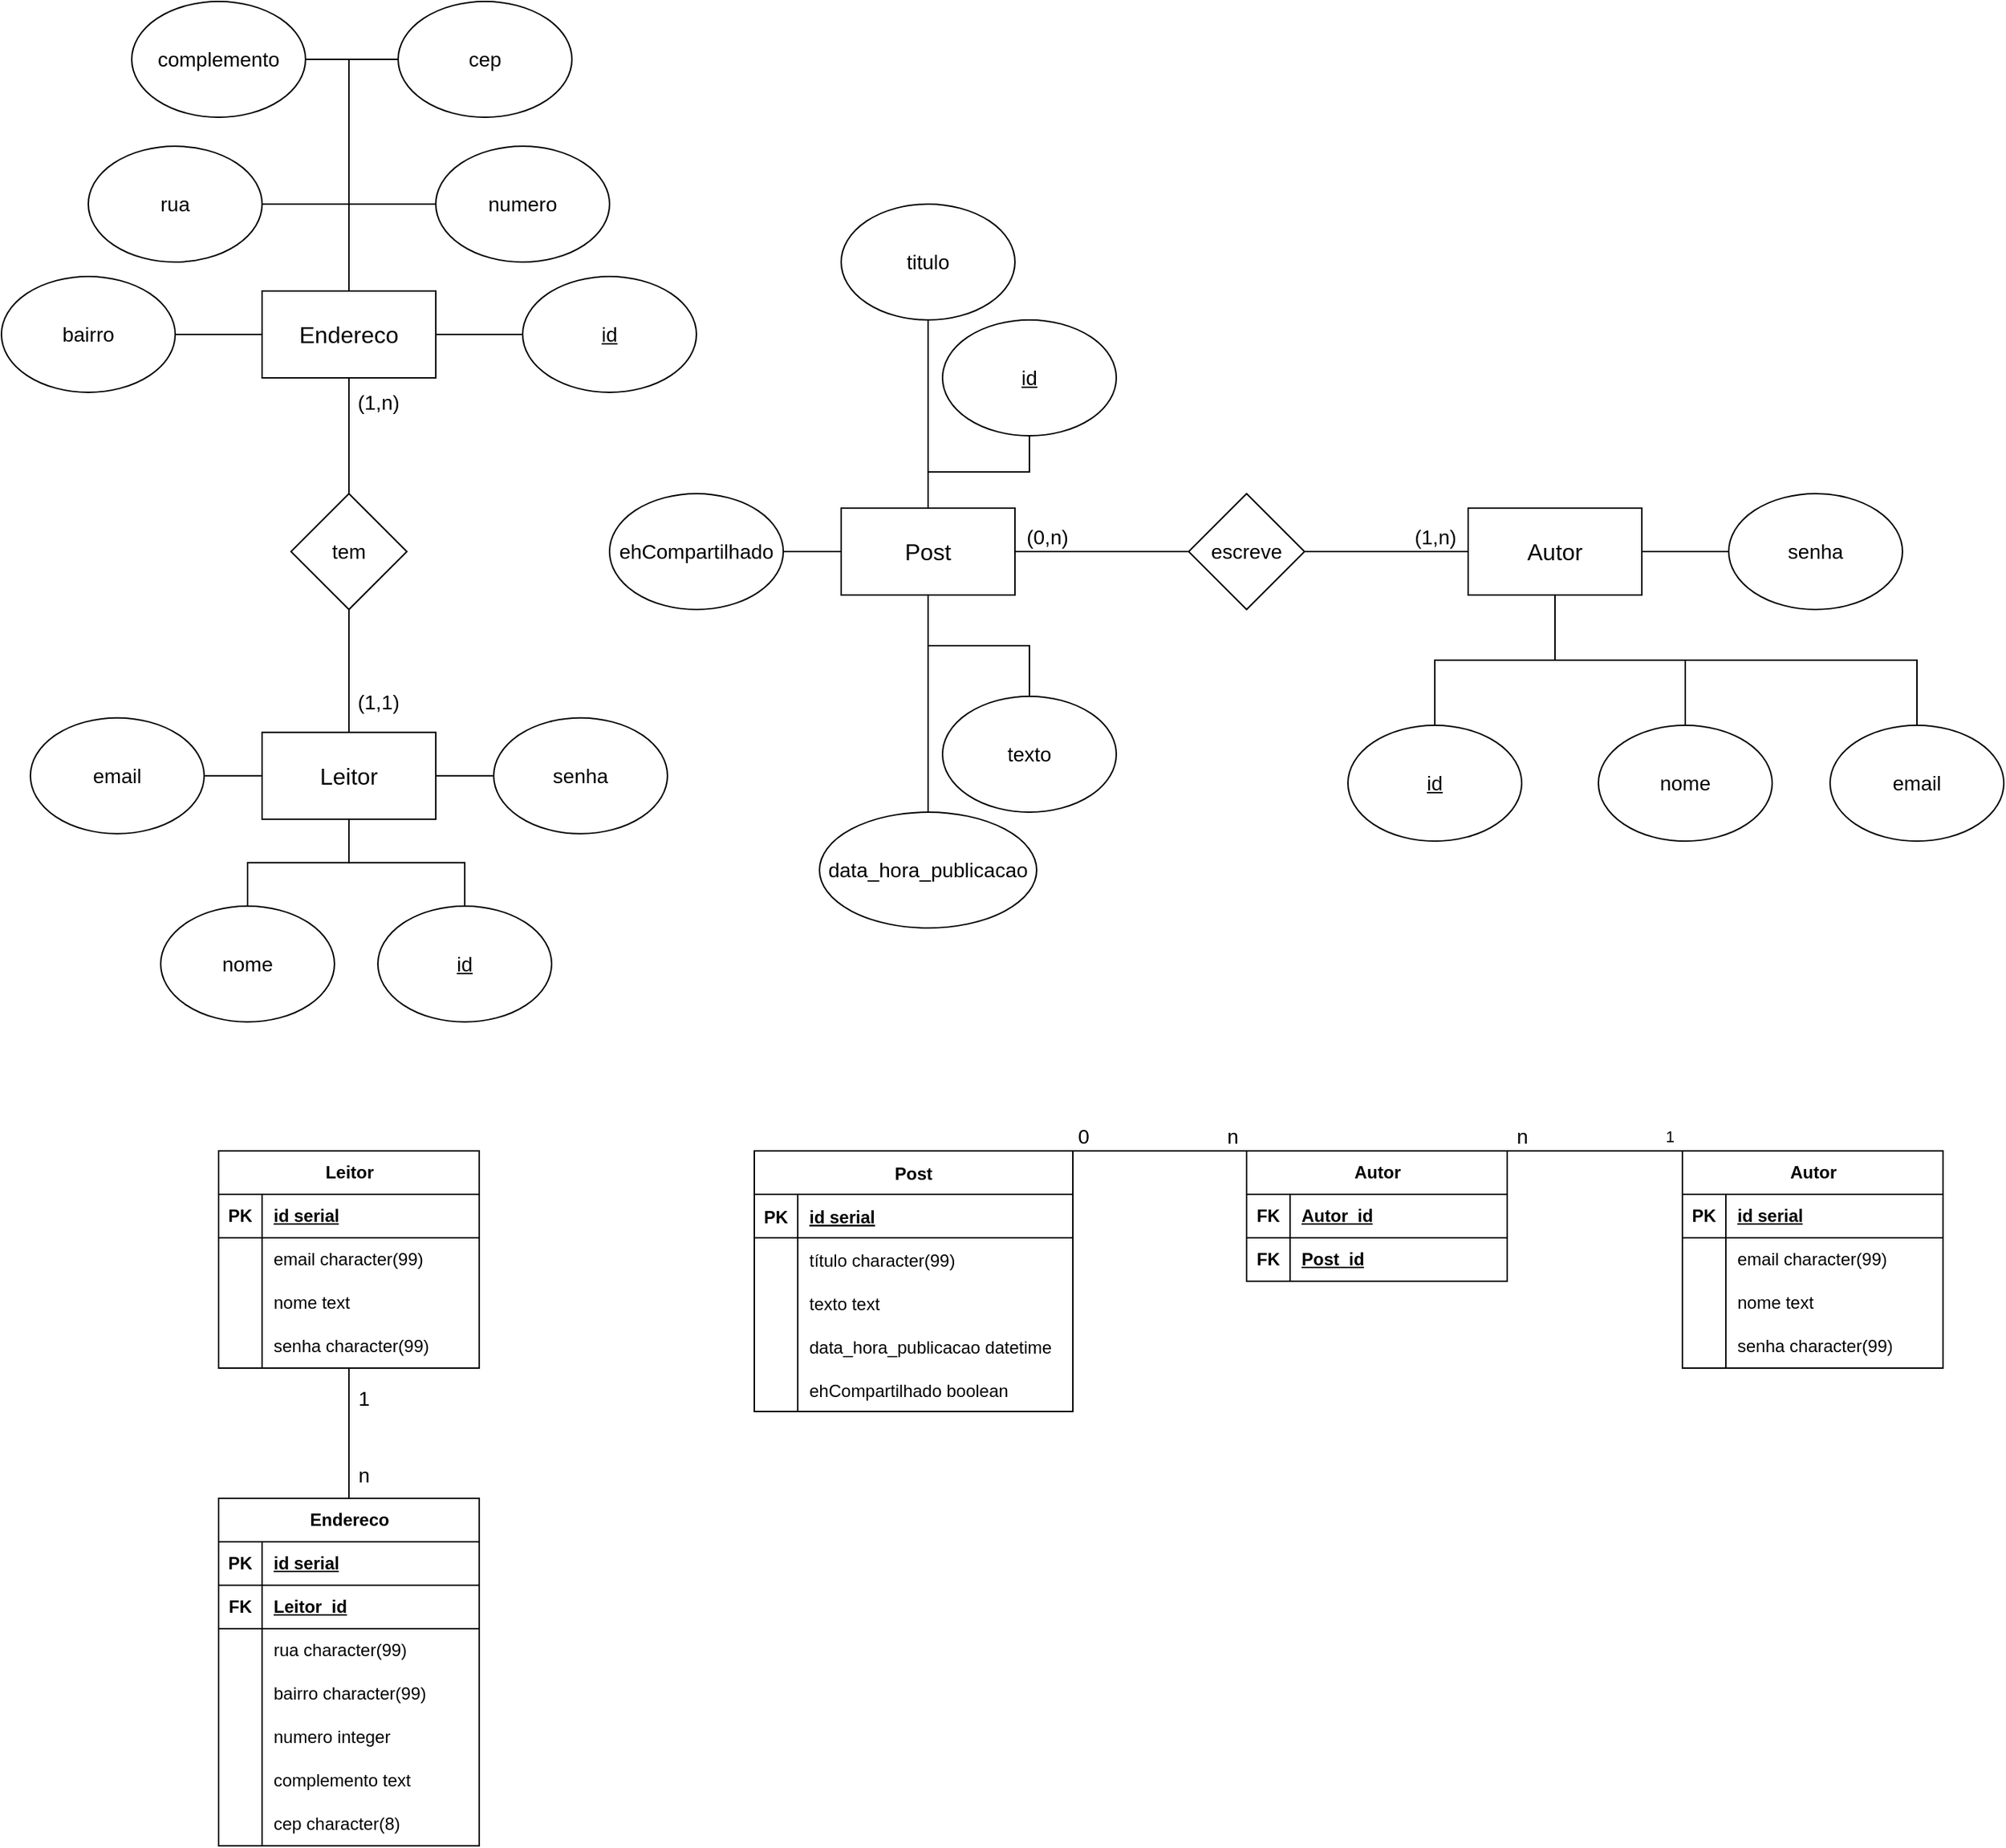 <mxfile version="24.7.1" type="device">
  <diagram id="C5RBs43oDa-KdzZeNtuy" name="Page-1">
    <mxGraphModel dx="2520" dy="2529" grid="1" gridSize="10" guides="1" tooltips="1" connect="1" arrows="1" fold="1" page="1" pageScale="1" pageWidth="827" pageHeight="1169" math="0" shadow="0">
      <root>
        <mxCell id="WIyWlLk6GJQsqaUBKTNV-0" />
        <mxCell id="WIyWlLk6GJQsqaUBKTNV-1" parent="WIyWlLk6GJQsqaUBKTNV-0" />
        <mxCell id="b4iO8pMujAwXvHGsKoTD-2" style="edgeStyle=orthogonalEdgeStyle;rounded=0;orthogonalLoop=1;jettySize=auto;html=1;endArrow=none;endFill=0;" edge="1" parent="WIyWlLk6GJQsqaUBKTNV-1" source="b4iO8pMujAwXvHGsKoTD-0" target="b4iO8pMujAwXvHGsKoTD-1">
          <mxGeometry relative="1" as="geometry" />
        </mxCell>
        <mxCell id="b4iO8pMujAwXvHGsKoTD-6" value="" style="edgeStyle=orthogonalEdgeStyle;rounded=0;orthogonalLoop=1;jettySize=auto;html=1;endArrow=none;endFill=0;" edge="1" parent="WIyWlLk6GJQsqaUBKTNV-1" source="b4iO8pMujAwXvHGsKoTD-0" target="b4iO8pMujAwXvHGsKoTD-5">
          <mxGeometry relative="1" as="geometry" />
        </mxCell>
        <mxCell id="b4iO8pMujAwXvHGsKoTD-8" style="edgeStyle=orthogonalEdgeStyle;rounded=0;orthogonalLoop=1;jettySize=auto;html=1;exitX=0.5;exitY=1;exitDx=0;exitDy=0;endArrow=none;endFill=0;" edge="1" parent="WIyWlLk6GJQsqaUBKTNV-1" source="b4iO8pMujAwXvHGsKoTD-0" target="b4iO8pMujAwXvHGsKoTD-7">
          <mxGeometry relative="1" as="geometry" />
        </mxCell>
        <mxCell id="b4iO8pMujAwXvHGsKoTD-10" style="edgeStyle=orthogonalEdgeStyle;rounded=0;orthogonalLoop=1;jettySize=auto;html=1;entryX=0.5;entryY=0;entryDx=0;entryDy=0;endArrow=none;endFill=0;" edge="1" parent="WIyWlLk6GJQsqaUBKTNV-1" source="b4iO8pMujAwXvHGsKoTD-0" target="b4iO8pMujAwXvHGsKoTD-9">
          <mxGeometry relative="1" as="geometry" />
        </mxCell>
        <mxCell id="b4iO8pMujAwXvHGsKoTD-12" style="edgeStyle=orthogonalEdgeStyle;rounded=0;orthogonalLoop=1;jettySize=auto;html=1;endArrow=none;endFill=0;" edge="1" parent="WIyWlLk6GJQsqaUBKTNV-1" source="b4iO8pMujAwXvHGsKoTD-0" target="b4iO8pMujAwXvHGsKoTD-11">
          <mxGeometry relative="1" as="geometry" />
        </mxCell>
        <mxCell id="b4iO8pMujAwXvHGsKoTD-0" value="&lt;font style=&quot;font-size: 16px;&quot;&gt;Post&lt;/font&gt;" style="rounded=0;whiteSpace=wrap;html=1;" vertex="1" parent="WIyWlLk6GJQsqaUBKTNV-1">
          <mxGeometry x="660" y="-300" width="120" height="60" as="geometry" />
        </mxCell>
        <mxCell id="b4iO8pMujAwXvHGsKoTD-1" value="&lt;u&gt;&lt;font style=&quot;font-size: 14px;&quot;&gt;id&lt;/font&gt;&lt;/u&gt;" style="ellipse;whiteSpace=wrap;html=1;" vertex="1" parent="WIyWlLk6GJQsqaUBKTNV-1">
          <mxGeometry x="730" y="-430" width="120" height="80" as="geometry" />
        </mxCell>
        <mxCell id="b4iO8pMujAwXvHGsKoTD-5" value="&lt;font style=&quot;font-size: 14px;&quot;&gt;titulo&lt;/font&gt;" style="ellipse;whiteSpace=wrap;html=1;rounded=0;" vertex="1" parent="WIyWlLk6GJQsqaUBKTNV-1">
          <mxGeometry x="660" y="-510" width="120" height="80" as="geometry" />
        </mxCell>
        <mxCell id="b4iO8pMujAwXvHGsKoTD-7" value="&lt;font style=&quot;font-size: 14px;&quot;&gt;texto&lt;/font&gt;" style="ellipse;whiteSpace=wrap;html=1;rounded=0;" vertex="1" parent="WIyWlLk6GJQsqaUBKTNV-1">
          <mxGeometry x="730" y="-170" width="120" height="80" as="geometry" />
        </mxCell>
        <mxCell id="b4iO8pMujAwXvHGsKoTD-9" value="&lt;font style=&quot;font-size: 14px;&quot;&gt;data_hora_publicacao&lt;/font&gt;" style="ellipse;whiteSpace=wrap;html=1;rounded=0;" vertex="1" parent="WIyWlLk6GJQsqaUBKTNV-1">
          <mxGeometry x="645" y="-90" width="150" height="80" as="geometry" />
        </mxCell>
        <mxCell id="b4iO8pMujAwXvHGsKoTD-11" value="&lt;font style=&quot;font-size: 14px;&quot;&gt;ehCompartilhado&lt;/font&gt;" style="ellipse;whiteSpace=wrap;html=1;" vertex="1" parent="WIyWlLk6GJQsqaUBKTNV-1">
          <mxGeometry x="500" y="-310" width="120" height="80" as="geometry" />
        </mxCell>
        <mxCell id="b4iO8pMujAwXvHGsKoTD-15" style="edgeStyle=orthogonalEdgeStyle;rounded=0;orthogonalLoop=1;jettySize=auto;html=1;entryX=0.5;entryY=0;entryDx=0;entryDy=0;endArrow=none;endFill=0;" edge="1" parent="WIyWlLk6GJQsqaUBKTNV-1" source="b4iO8pMujAwXvHGsKoTD-13" target="b4iO8pMujAwXvHGsKoTD-14">
          <mxGeometry relative="1" as="geometry" />
        </mxCell>
        <mxCell id="b4iO8pMujAwXvHGsKoTD-18" style="edgeStyle=orthogonalEdgeStyle;rounded=0;orthogonalLoop=1;jettySize=auto;html=1;entryX=0.5;entryY=0;entryDx=0;entryDy=0;endArrow=none;endFill=0;" edge="1" parent="WIyWlLk6GJQsqaUBKTNV-1" source="b4iO8pMujAwXvHGsKoTD-13" target="b4iO8pMujAwXvHGsKoTD-17">
          <mxGeometry relative="1" as="geometry" />
        </mxCell>
        <mxCell id="b4iO8pMujAwXvHGsKoTD-21" style="edgeStyle=orthogonalEdgeStyle;rounded=0;orthogonalLoop=1;jettySize=auto;html=1;exitX=0.5;exitY=1;exitDx=0;exitDy=0;endArrow=none;endFill=0;" edge="1" parent="WIyWlLk6GJQsqaUBKTNV-1" source="b4iO8pMujAwXvHGsKoTD-13" target="b4iO8pMujAwXvHGsKoTD-19">
          <mxGeometry relative="1" as="geometry" />
        </mxCell>
        <mxCell id="b4iO8pMujAwXvHGsKoTD-23" style="edgeStyle=orthogonalEdgeStyle;rounded=0;orthogonalLoop=1;jettySize=auto;html=1;endArrow=none;endFill=0;" edge="1" parent="WIyWlLk6GJQsqaUBKTNV-1" source="b4iO8pMujAwXvHGsKoTD-13" target="b4iO8pMujAwXvHGsKoTD-22">
          <mxGeometry relative="1" as="geometry" />
        </mxCell>
        <mxCell id="b4iO8pMujAwXvHGsKoTD-29" style="edgeStyle=orthogonalEdgeStyle;rounded=0;orthogonalLoop=1;jettySize=auto;html=1;entryX=1;entryY=0.5;entryDx=0;entryDy=0;endArrow=none;endFill=0;" edge="1" parent="WIyWlLk6GJQsqaUBKTNV-1" source="b4iO8pMujAwXvHGsKoTD-13" target="b4iO8pMujAwXvHGsKoTD-28">
          <mxGeometry relative="1" as="geometry" />
        </mxCell>
        <mxCell id="b4iO8pMujAwXvHGsKoTD-33" value="&lt;font style=&quot;font-size: 14px;&quot;&gt;(1,n)&lt;/font&gt;" style="edgeLabel;html=1;align=center;verticalAlign=middle;resizable=0;points=[];" vertex="1" connectable="0" parent="b4iO8pMujAwXvHGsKoTD-29">
          <mxGeometry x="-0.696" y="-2" relative="1" as="geometry">
            <mxPoint x="-6" y="-8" as="offset" />
          </mxGeometry>
        </mxCell>
        <mxCell id="b4iO8pMujAwXvHGsKoTD-13" value="&lt;font style=&quot;font-size: 16px;&quot;&gt;&lt;font style=&quot;font-size: 16px;&quot;&gt;A&lt;/font&gt;utor&lt;/font&gt;" style="rounded=0;whiteSpace=wrap;html=1;" vertex="1" parent="WIyWlLk6GJQsqaUBKTNV-1">
          <mxGeometry x="1093" y="-300" width="120" height="60" as="geometry" />
        </mxCell>
        <mxCell id="b4iO8pMujAwXvHGsKoTD-14" value="&lt;u&gt;&lt;font style=&quot;font-size: 14px;&quot;&gt;id&lt;/font&gt;&lt;/u&gt;" style="ellipse;whiteSpace=wrap;html=1;" vertex="1" parent="WIyWlLk6GJQsqaUBKTNV-1">
          <mxGeometry x="1010" y="-150" width="120" height="80" as="geometry" />
        </mxCell>
        <mxCell id="b4iO8pMujAwXvHGsKoTD-17" value="&lt;font style=&quot;font-size: 14px;&quot;&gt;nome&lt;/font&gt;" style="ellipse;whiteSpace=wrap;html=1;" vertex="1" parent="WIyWlLk6GJQsqaUBKTNV-1">
          <mxGeometry x="1183" y="-150" width="120" height="80" as="geometry" />
        </mxCell>
        <mxCell id="b4iO8pMujAwXvHGsKoTD-19" value="&lt;font style=&quot;font-size: 14px;&quot;&gt;email&lt;/font&gt;" style="ellipse;whiteSpace=wrap;html=1;" vertex="1" parent="WIyWlLk6GJQsqaUBKTNV-1">
          <mxGeometry x="1343" y="-150" width="120" height="80" as="geometry" />
        </mxCell>
        <mxCell id="b4iO8pMujAwXvHGsKoTD-22" value="&lt;font style=&quot;font-size: 14px;&quot;&gt;senha&lt;/font&gt;" style="ellipse;whiteSpace=wrap;html=1;" vertex="1" parent="WIyWlLk6GJQsqaUBKTNV-1">
          <mxGeometry x="1273" y="-310" width="120" height="80" as="geometry" />
        </mxCell>
        <mxCell id="b4iO8pMujAwXvHGsKoTD-31" style="edgeStyle=orthogonalEdgeStyle;rounded=0;orthogonalLoop=1;jettySize=auto;html=1;exitX=0;exitY=0.5;exitDx=0;exitDy=0;endArrow=none;endFill=0;" edge="1" parent="WIyWlLk6GJQsqaUBKTNV-1" source="b4iO8pMujAwXvHGsKoTD-28" target="b4iO8pMujAwXvHGsKoTD-0">
          <mxGeometry relative="1" as="geometry" />
        </mxCell>
        <mxCell id="b4iO8pMujAwXvHGsKoTD-34" value="&lt;font style=&quot;font-size: 14px;&quot;&gt;(0,n)&lt;/font&gt;" style="edgeLabel;html=1;align=center;verticalAlign=middle;resizable=0;points=[];" vertex="1" connectable="0" parent="b4iO8pMujAwXvHGsKoTD-31">
          <mxGeometry x="0.751" y="-1" relative="1" as="geometry">
            <mxPoint x="7" y="-9" as="offset" />
          </mxGeometry>
        </mxCell>
        <mxCell id="b4iO8pMujAwXvHGsKoTD-28" value="&lt;font style=&quot;font-size: 14px;&quot;&gt;escreve&lt;/font&gt;" style="rhombus;whiteSpace=wrap;html=1;" vertex="1" parent="WIyWlLk6GJQsqaUBKTNV-1">
          <mxGeometry x="900" y="-310" width="80" height="80" as="geometry" />
        </mxCell>
        <mxCell id="b4iO8pMujAwXvHGsKoTD-50" style="edgeStyle=orthogonalEdgeStyle;rounded=0;orthogonalLoop=1;jettySize=auto;html=1;entryX=0.5;entryY=0;entryDx=0;entryDy=0;endArrow=none;endFill=0;" edge="1" parent="WIyWlLk6GJQsqaUBKTNV-1" source="b4iO8pMujAwXvHGsKoTD-37" target="b4iO8pMujAwXvHGsKoTD-42">
          <mxGeometry relative="1" as="geometry" />
        </mxCell>
        <mxCell id="b4iO8pMujAwXvHGsKoTD-51" style="edgeStyle=orthogonalEdgeStyle;rounded=0;orthogonalLoop=1;jettySize=auto;html=1;entryX=0.5;entryY=0;entryDx=0;entryDy=0;endArrow=none;endFill=0;" edge="1" parent="WIyWlLk6GJQsqaUBKTNV-1" source="b4iO8pMujAwXvHGsKoTD-37" target="b4iO8pMujAwXvHGsKoTD-41">
          <mxGeometry relative="1" as="geometry" />
        </mxCell>
        <mxCell id="b4iO8pMujAwXvHGsKoTD-54" style="edgeStyle=orthogonalEdgeStyle;rounded=0;orthogonalLoop=1;jettySize=auto;html=1;exitX=0.5;exitY=0;exitDx=0;exitDy=0;entryX=0.5;entryY=1;entryDx=0;entryDy=0;endArrow=none;endFill=0;" edge="1" parent="WIyWlLk6GJQsqaUBKTNV-1" source="b4iO8pMujAwXvHGsKoTD-37" target="b4iO8pMujAwXvHGsKoTD-53">
          <mxGeometry relative="1" as="geometry" />
        </mxCell>
        <mxCell id="b4iO8pMujAwXvHGsKoTD-57" value="&lt;font style=&quot;font-size: 14px;&quot;&gt;(1,1)&lt;/font&gt;" style="edgeLabel;html=1;align=center;verticalAlign=middle;resizable=0;points=[];" vertex="1" connectable="0" parent="b4iO8pMujAwXvHGsKoTD-54">
          <mxGeometry x="-0.484" y="2" relative="1" as="geometry">
            <mxPoint x="22" y="1" as="offset" />
          </mxGeometry>
        </mxCell>
        <mxCell id="b4iO8pMujAwXvHGsKoTD-75" style="edgeStyle=orthogonalEdgeStyle;rounded=0;orthogonalLoop=1;jettySize=auto;html=1;exitX=0;exitY=0.5;exitDx=0;exitDy=0;entryX=1;entryY=0.5;entryDx=0;entryDy=0;endArrow=none;endFill=0;" edge="1" parent="WIyWlLk6GJQsqaUBKTNV-1" source="b4iO8pMujAwXvHGsKoTD-37" target="b4iO8pMujAwXvHGsKoTD-43">
          <mxGeometry relative="1" as="geometry" />
        </mxCell>
        <mxCell id="b4iO8pMujAwXvHGsKoTD-76" style="edgeStyle=orthogonalEdgeStyle;rounded=0;orthogonalLoop=1;jettySize=auto;html=1;exitX=1;exitY=0.5;exitDx=0;exitDy=0;entryX=0;entryY=0.5;entryDx=0;entryDy=0;endArrow=none;endFill=0;" edge="1" parent="WIyWlLk6GJQsqaUBKTNV-1" source="b4iO8pMujAwXvHGsKoTD-37" target="b4iO8pMujAwXvHGsKoTD-45">
          <mxGeometry relative="1" as="geometry" />
        </mxCell>
        <mxCell id="b4iO8pMujAwXvHGsKoTD-37" value="&lt;font style=&quot;font-size: 16px;&quot;&gt;Leitor&lt;/font&gt;" style="rounded=0;whiteSpace=wrap;html=1;" vertex="1" parent="WIyWlLk6GJQsqaUBKTNV-1">
          <mxGeometry x="260" y="-145.12" width="120" height="60" as="geometry" />
        </mxCell>
        <mxCell id="b4iO8pMujAwXvHGsKoTD-41" value="&lt;font style=&quot;font-size: 14px;&quot;&gt;&lt;u&gt;id&lt;/u&gt;&lt;/font&gt;" style="ellipse;whiteSpace=wrap;html=1;" vertex="1" parent="WIyWlLk6GJQsqaUBKTNV-1">
          <mxGeometry x="340" y="-25.12" width="120" height="80" as="geometry" />
        </mxCell>
        <mxCell id="b4iO8pMujAwXvHGsKoTD-42" value="&lt;font style=&quot;font-size: 14px;&quot;&gt;nome&lt;/font&gt;" style="ellipse;whiteSpace=wrap;html=1;" vertex="1" parent="WIyWlLk6GJQsqaUBKTNV-1">
          <mxGeometry x="190" y="-25.12" width="120" height="80" as="geometry" />
        </mxCell>
        <mxCell id="b4iO8pMujAwXvHGsKoTD-43" value="&lt;font style=&quot;font-size: 14px;&quot;&gt;email&lt;/font&gt;" style="ellipse;whiteSpace=wrap;html=1;" vertex="1" parent="WIyWlLk6GJQsqaUBKTNV-1">
          <mxGeometry x="100" y="-155.12" width="120" height="80" as="geometry" />
        </mxCell>
        <mxCell id="b4iO8pMujAwXvHGsKoTD-45" value="&lt;font style=&quot;font-size: 14px;&quot;&gt;senha&lt;/font&gt;" style="ellipse;whiteSpace=wrap;html=1;" vertex="1" parent="WIyWlLk6GJQsqaUBKTNV-1">
          <mxGeometry x="420" y="-155.12" width="120" height="80" as="geometry" />
        </mxCell>
        <mxCell id="b4iO8pMujAwXvHGsKoTD-56" style="edgeStyle=orthogonalEdgeStyle;rounded=0;orthogonalLoop=1;jettySize=auto;html=1;exitX=0.5;exitY=0;exitDx=0;exitDy=0;entryX=0.5;entryY=1;entryDx=0;entryDy=0;endArrow=none;endFill=0;" edge="1" parent="WIyWlLk6GJQsqaUBKTNV-1" source="b4iO8pMujAwXvHGsKoTD-53" target="b4iO8pMujAwXvHGsKoTD-55">
          <mxGeometry relative="1" as="geometry" />
        </mxCell>
        <mxCell id="b4iO8pMujAwXvHGsKoTD-58" value="&lt;font style=&quot;font-size: 14px;&quot;&gt;(1,n)&lt;/font&gt;" style="edgeLabel;html=1;align=center;verticalAlign=middle;resizable=0;points=[];" vertex="1" connectable="0" parent="b4iO8pMujAwXvHGsKoTD-56">
          <mxGeometry x="0.428" y="-2" relative="1" as="geometry">
            <mxPoint x="18" y="-6" as="offset" />
          </mxGeometry>
        </mxCell>
        <mxCell id="b4iO8pMujAwXvHGsKoTD-53" value="&lt;font style=&quot;font-size: 14px;&quot;&gt;tem&lt;/font&gt;" style="rhombus;whiteSpace=wrap;html=1;" vertex="1" parent="WIyWlLk6GJQsqaUBKTNV-1">
          <mxGeometry x="280" y="-310" width="80" height="80" as="geometry" />
        </mxCell>
        <mxCell id="b4iO8pMujAwXvHGsKoTD-65" style="edgeStyle=orthogonalEdgeStyle;rounded=0;orthogonalLoop=1;jettySize=auto;html=1;exitX=0.5;exitY=0;exitDx=0;exitDy=0;entryX=1;entryY=0.5;entryDx=0;entryDy=0;endArrow=none;endFill=0;" edge="1" parent="WIyWlLk6GJQsqaUBKTNV-1" source="b4iO8pMujAwXvHGsKoTD-55" target="b4iO8pMujAwXvHGsKoTD-63">
          <mxGeometry relative="1" as="geometry" />
        </mxCell>
        <mxCell id="b4iO8pMujAwXvHGsKoTD-66" style="edgeStyle=orthogonalEdgeStyle;rounded=0;orthogonalLoop=1;jettySize=auto;html=1;exitX=0.5;exitY=0;exitDx=0;exitDy=0;entryX=0;entryY=0.5;entryDx=0;entryDy=0;endArrow=none;endFill=0;" edge="1" parent="WIyWlLk6GJQsqaUBKTNV-1" source="b4iO8pMujAwXvHGsKoTD-55" target="b4iO8pMujAwXvHGsKoTD-64">
          <mxGeometry relative="1" as="geometry" />
        </mxCell>
        <mxCell id="b4iO8pMujAwXvHGsKoTD-67" style="edgeStyle=orthogonalEdgeStyle;rounded=0;orthogonalLoop=1;jettySize=auto;html=1;exitX=0.5;exitY=0;exitDx=0;exitDy=0;entryX=0;entryY=0.5;entryDx=0;entryDy=0;endArrow=none;endFill=0;" edge="1" parent="WIyWlLk6GJQsqaUBKTNV-1" source="b4iO8pMujAwXvHGsKoTD-55" target="b4iO8pMujAwXvHGsKoTD-62">
          <mxGeometry relative="1" as="geometry" />
        </mxCell>
        <mxCell id="b4iO8pMujAwXvHGsKoTD-68" style="edgeStyle=orthogonalEdgeStyle;rounded=0;orthogonalLoop=1;jettySize=auto;html=1;exitX=0.5;exitY=0;exitDx=0;exitDy=0;entryX=1;entryY=0.5;entryDx=0;entryDy=0;endArrow=none;endFill=0;" edge="1" parent="WIyWlLk6GJQsqaUBKTNV-1" source="b4iO8pMujAwXvHGsKoTD-55" target="b4iO8pMujAwXvHGsKoTD-61">
          <mxGeometry relative="1" as="geometry" />
        </mxCell>
        <mxCell id="b4iO8pMujAwXvHGsKoTD-69" style="edgeStyle=orthogonalEdgeStyle;rounded=0;orthogonalLoop=1;jettySize=auto;html=1;exitX=0;exitY=0.5;exitDx=0;exitDy=0;endArrow=none;endFill=0;" edge="1" parent="WIyWlLk6GJQsqaUBKTNV-1" source="b4iO8pMujAwXvHGsKoTD-55" target="b4iO8pMujAwXvHGsKoTD-60">
          <mxGeometry relative="1" as="geometry" />
        </mxCell>
        <mxCell id="b4iO8pMujAwXvHGsKoTD-70" style="edgeStyle=orthogonalEdgeStyle;rounded=0;orthogonalLoop=1;jettySize=auto;html=1;exitX=1;exitY=0.5;exitDx=0;exitDy=0;entryX=0;entryY=0.5;entryDx=0;entryDy=0;endArrow=none;endFill=0;" edge="1" parent="WIyWlLk6GJQsqaUBKTNV-1" source="b4iO8pMujAwXvHGsKoTD-55" target="b4iO8pMujAwXvHGsKoTD-59">
          <mxGeometry relative="1" as="geometry" />
        </mxCell>
        <mxCell id="b4iO8pMujAwXvHGsKoTD-55" value="&lt;font style=&quot;font-size: 16px;&quot;&gt;Endereco&lt;/font&gt;" style="rounded=0;whiteSpace=wrap;html=1;" vertex="1" parent="WIyWlLk6GJQsqaUBKTNV-1">
          <mxGeometry x="260" y="-450" width="120" height="60" as="geometry" />
        </mxCell>
        <mxCell id="b4iO8pMujAwXvHGsKoTD-59" value="&lt;font style=&quot;font-size: 14px;&quot;&gt;&lt;u&gt;id&lt;/u&gt;&lt;/font&gt;" style="ellipse;whiteSpace=wrap;html=1;" vertex="1" parent="WIyWlLk6GJQsqaUBKTNV-1">
          <mxGeometry x="440" y="-460" width="120" height="80" as="geometry" />
        </mxCell>
        <mxCell id="b4iO8pMujAwXvHGsKoTD-60" value="&lt;font style=&quot;font-size: 14px;&quot;&gt;bairro&lt;/font&gt;" style="ellipse;whiteSpace=wrap;html=1;" vertex="1" parent="WIyWlLk6GJQsqaUBKTNV-1">
          <mxGeometry x="80" y="-460" width="120" height="80" as="geometry" />
        </mxCell>
        <mxCell id="b4iO8pMujAwXvHGsKoTD-61" value="&lt;font style=&quot;font-size: 14px;&quot;&gt;rua&lt;/font&gt;" style="ellipse;whiteSpace=wrap;html=1;" vertex="1" parent="WIyWlLk6GJQsqaUBKTNV-1">
          <mxGeometry x="140" y="-550" width="120" height="80" as="geometry" />
        </mxCell>
        <mxCell id="b4iO8pMujAwXvHGsKoTD-62" value="&lt;font style=&quot;font-size: 14px;&quot;&gt;numero&lt;/font&gt;" style="ellipse;whiteSpace=wrap;html=1;" vertex="1" parent="WIyWlLk6GJQsqaUBKTNV-1">
          <mxGeometry x="380" y="-550" width="120" height="80" as="geometry" />
        </mxCell>
        <mxCell id="b4iO8pMujAwXvHGsKoTD-63" value="&lt;font style=&quot;font-size: 14px;&quot;&gt;complemento&lt;/font&gt;" style="ellipse;whiteSpace=wrap;html=1;" vertex="1" parent="WIyWlLk6GJQsqaUBKTNV-1">
          <mxGeometry x="170" y="-650" width="120" height="80" as="geometry" />
        </mxCell>
        <mxCell id="b4iO8pMujAwXvHGsKoTD-64" value="&lt;font style=&quot;font-size: 14px;&quot;&gt;cep&lt;/font&gt;" style="ellipse;whiteSpace=wrap;html=1;" vertex="1" parent="WIyWlLk6GJQsqaUBKTNV-1">
          <mxGeometry x="354" y="-650" width="120" height="80" as="geometry" />
        </mxCell>
        <mxCell id="b4iO8pMujAwXvHGsKoTD-77" style="edgeStyle=orthogonalEdgeStyle;rounded=0;orthogonalLoop=1;jettySize=auto;html=1;endArrow=none;endFill=0;" edge="1" parent="WIyWlLk6GJQsqaUBKTNV-1" source="b4iO8pMujAwXvHGsKoTD-13">
          <mxGeometry relative="1" as="geometry">
            <mxPoint x="1190" y="-270" as="sourcePoint" />
            <mxPoint x="1030" y="-270" as="targetPoint" />
          </mxGeometry>
        </mxCell>
        <mxCell id="b4iO8pMujAwXvHGsKoTD-242" style="edgeStyle=orthogonalEdgeStyle;rounded=0;orthogonalLoop=1;jettySize=auto;html=1;entryX=0;entryY=0;entryDx=0;entryDy=0;endArrow=none;endFill=0;" edge="1" parent="WIyWlLk6GJQsqaUBKTNV-1" target="b4iO8pMujAwXvHGsKoTD-213">
          <mxGeometry relative="1" as="geometry">
            <mxPoint x="820" y="144" as="sourcePoint" />
            <Array as="points">
              <mxPoint x="880" y="144" />
              <mxPoint x="880" y="144" />
            </Array>
          </mxGeometry>
        </mxCell>
        <mxCell id="b4iO8pMujAwXvHGsKoTD-244" value="n" style="edgeLabel;html=1;align=center;verticalAlign=middle;resizable=0;points=[];fontSize=14;" vertex="1" connectable="0" parent="b4iO8pMujAwXvHGsKoTD-242">
          <mxGeometry x="0.848" y="-3" relative="1" as="geometry">
            <mxPoint x="-1" y="-13" as="offset" />
          </mxGeometry>
        </mxCell>
        <mxCell id="b4iO8pMujAwXvHGsKoTD-245" value="&lt;font style=&quot;font-size: 14px;&quot;&gt;0&lt;/font&gt;" style="edgeLabel;html=1;align=center;verticalAlign=middle;resizable=0;points=[];" vertex="1" connectable="0" parent="b4iO8pMujAwXvHGsKoTD-242">
          <mxGeometry x="-0.893" y="3" relative="1" as="geometry">
            <mxPoint y="-7" as="offset" />
          </mxGeometry>
        </mxCell>
        <mxCell id="b4iO8pMujAwXvHGsKoTD-84" value="Post" style="shape=table;startSize=30;container=1;collapsible=1;childLayout=tableLayout;fixedRows=1;rowLines=0;fontStyle=1;align=center;resizeLast=1;" vertex="1" parent="WIyWlLk6GJQsqaUBKTNV-1">
          <mxGeometry x="600" y="144" width="220" height="180" as="geometry" />
        </mxCell>
        <mxCell id="b4iO8pMujAwXvHGsKoTD-85" value="" style="shape=partialRectangle;collapsible=0;dropTarget=0;pointerEvents=0;fillColor=none;points=[[0,0.5],[1,0.5]];portConstraint=eastwest;top=0;left=0;right=0;bottom=1;" vertex="1" parent="b4iO8pMujAwXvHGsKoTD-84">
          <mxGeometry y="30" width="220" height="30" as="geometry" />
        </mxCell>
        <mxCell id="b4iO8pMujAwXvHGsKoTD-86" value="PK" style="shape=partialRectangle;overflow=hidden;connectable=0;fillColor=none;top=0;left=0;bottom=0;right=0;fontStyle=1;" vertex="1" parent="b4iO8pMujAwXvHGsKoTD-85">
          <mxGeometry width="30" height="30" as="geometry">
            <mxRectangle width="30" height="30" as="alternateBounds" />
          </mxGeometry>
        </mxCell>
        <mxCell id="b4iO8pMujAwXvHGsKoTD-87" value="id serial" style="shape=partialRectangle;overflow=hidden;connectable=0;fillColor=none;top=0;left=0;bottom=0;right=0;align=left;spacingLeft=6;fontStyle=5;" vertex="1" parent="b4iO8pMujAwXvHGsKoTD-85">
          <mxGeometry x="30" width="190" height="30" as="geometry">
            <mxRectangle width="190" height="30" as="alternateBounds" />
          </mxGeometry>
        </mxCell>
        <mxCell id="b4iO8pMujAwXvHGsKoTD-88" value="" style="shape=partialRectangle;collapsible=0;dropTarget=0;pointerEvents=0;fillColor=none;points=[[0,0.5],[1,0.5]];portConstraint=eastwest;top=0;left=0;right=0;bottom=0;" vertex="1" parent="b4iO8pMujAwXvHGsKoTD-84">
          <mxGeometry y="60" width="220" height="30" as="geometry" />
        </mxCell>
        <mxCell id="b4iO8pMujAwXvHGsKoTD-89" value="" style="shape=partialRectangle;overflow=hidden;connectable=0;fillColor=none;top=0;left=0;bottom=0;right=0;" vertex="1" parent="b4iO8pMujAwXvHGsKoTD-88">
          <mxGeometry width="30" height="30" as="geometry">
            <mxRectangle width="30" height="30" as="alternateBounds" />
          </mxGeometry>
        </mxCell>
        <mxCell id="b4iO8pMujAwXvHGsKoTD-90" value="título character(99)" style="shape=partialRectangle;overflow=hidden;connectable=0;fillColor=none;top=0;left=0;bottom=0;right=0;align=left;spacingLeft=6;" vertex="1" parent="b4iO8pMujAwXvHGsKoTD-88">
          <mxGeometry x="30" width="190" height="30" as="geometry">
            <mxRectangle width="190" height="30" as="alternateBounds" />
          </mxGeometry>
        </mxCell>
        <mxCell id="b4iO8pMujAwXvHGsKoTD-91" value="" style="shape=partialRectangle;collapsible=0;dropTarget=0;pointerEvents=0;fillColor=none;points=[[0,0.5],[1,0.5]];portConstraint=eastwest;top=0;left=0;right=0;bottom=0;" vertex="1" parent="b4iO8pMujAwXvHGsKoTD-84">
          <mxGeometry y="90" width="220" height="30" as="geometry" />
        </mxCell>
        <mxCell id="b4iO8pMujAwXvHGsKoTD-92" value="&#xa;" style="shape=partialRectangle;overflow=hidden;connectable=0;fillColor=none;top=0;left=0;bottom=0;right=0;" vertex="1" parent="b4iO8pMujAwXvHGsKoTD-91">
          <mxGeometry width="30" height="30" as="geometry">
            <mxRectangle width="30" height="30" as="alternateBounds" />
          </mxGeometry>
        </mxCell>
        <mxCell id="b4iO8pMujAwXvHGsKoTD-93" value="texto text" style="shape=partialRectangle;overflow=hidden;connectable=0;fillColor=none;top=0;left=0;bottom=0;right=0;align=left;spacingLeft=6;" vertex="1" parent="b4iO8pMujAwXvHGsKoTD-91">
          <mxGeometry x="30" width="190" height="30" as="geometry">
            <mxRectangle width="190" height="30" as="alternateBounds" />
          </mxGeometry>
        </mxCell>
        <mxCell id="b4iO8pMujAwXvHGsKoTD-94" value="" style="shape=partialRectangle;collapsible=0;dropTarget=0;pointerEvents=0;fillColor=none;points=[[0,0.5],[1,0.5]];portConstraint=eastwest;top=0;left=0;right=0;bottom=0;" vertex="1" parent="b4iO8pMujAwXvHGsKoTD-84">
          <mxGeometry y="120" width="220" height="30" as="geometry" />
        </mxCell>
        <mxCell id="b4iO8pMujAwXvHGsKoTD-95" value="&#xa;" style="shape=partialRectangle;overflow=hidden;connectable=0;fillColor=none;top=0;left=0;bottom=0;right=0;" vertex="1" parent="b4iO8pMujAwXvHGsKoTD-94">
          <mxGeometry width="30" height="30" as="geometry">
            <mxRectangle width="30" height="30" as="alternateBounds" />
          </mxGeometry>
        </mxCell>
        <mxCell id="b4iO8pMujAwXvHGsKoTD-96" value="data_hora_publicacao datetime" style="shape=partialRectangle;overflow=hidden;connectable=0;fillColor=none;top=0;left=0;bottom=0;right=0;align=left;spacingLeft=6;" vertex="1" parent="b4iO8pMujAwXvHGsKoTD-94">
          <mxGeometry x="30" width="190" height="30" as="geometry">
            <mxRectangle width="190" height="30" as="alternateBounds" />
          </mxGeometry>
        </mxCell>
        <mxCell id="b4iO8pMujAwXvHGsKoTD-97" value="" style="shape=partialRectangle;collapsible=0;dropTarget=0;pointerEvents=0;fillColor=none;points=[[0,0.5],[1,0.5]];portConstraint=eastwest;top=0;left=0;right=0;bottom=0;" vertex="1" parent="b4iO8pMujAwXvHGsKoTD-84">
          <mxGeometry y="150" width="220" height="30" as="geometry" />
        </mxCell>
        <mxCell id="b4iO8pMujAwXvHGsKoTD-98" value="&#xa;" style="shape=partialRectangle;overflow=hidden;connectable=0;fillColor=none;top=0;left=0;bottom=0;right=0;" vertex="1" parent="b4iO8pMujAwXvHGsKoTD-97">
          <mxGeometry width="30" height="30" as="geometry">
            <mxRectangle width="30" height="30" as="alternateBounds" />
          </mxGeometry>
        </mxCell>
        <mxCell id="b4iO8pMujAwXvHGsKoTD-99" value="ehCompartilhado boolean" style="shape=partialRectangle;overflow=hidden;connectable=0;fillColor=none;top=0;left=0;bottom=0;right=0;align=left;spacingLeft=6;" vertex="1" parent="b4iO8pMujAwXvHGsKoTD-97">
          <mxGeometry x="30" width="190" height="30" as="geometry">
            <mxRectangle width="190" height="30" as="alternateBounds" />
          </mxGeometry>
        </mxCell>
        <mxCell id="b4iO8pMujAwXvHGsKoTD-132" value="Autor" style="shape=table;startSize=30;container=1;collapsible=1;childLayout=tableLayout;fixedRows=1;rowLines=0;fontStyle=1;align=center;resizeLast=1;html=1;" vertex="1" parent="WIyWlLk6GJQsqaUBKTNV-1">
          <mxGeometry x="1241" y="144" width="180" height="150" as="geometry" />
        </mxCell>
        <mxCell id="b4iO8pMujAwXvHGsKoTD-133" value="" style="shape=tableRow;horizontal=0;startSize=0;swimlaneHead=0;swimlaneBody=0;fillColor=none;collapsible=0;dropTarget=0;points=[[0,0.5],[1,0.5]];portConstraint=eastwest;top=0;left=0;right=0;bottom=1;" vertex="1" parent="b4iO8pMujAwXvHGsKoTD-132">
          <mxGeometry y="30" width="180" height="30" as="geometry" />
        </mxCell>
        <mxCell id="b4iO8pMujAwXvHGsKoTD-134" value="PK" style="shape=partialRectangle;connectable=0;fillColor=none;top=0;left=0;bottom=0;right=0;fontStyle=1;overflow=hidden;whiteSpace=wrap;html=1;" vertex="1" parent="b4iO8pMujAwXvHGsKoTD-133">
          <mxGeometry width="30" height="30" as="geometry">
            <mxRectangle width="30" height="30" as="alternateBounds" />
          </mxGeometry>
        </mxCell>
        <mxCell id="b4iO8pMujAwXvHGsKoTD-135" value="id serial" style="shape=partialRectangle;connectable=0;fillColor=none;top=0;left=0;bottom=0;right=0;align=left;spacingLeft=6;fontStyle=5;overflow=hidden;whiteSpace=wrap;html=1;" vertex="1" parent="b4iO8pMujAwXvHGsKoTD-133">
          <mxGeometry x="30" width="150" height="30" as="geometry">
            <mxRectangle width="150" height="30" as="alternateBounds" />
          </mxGeometry>
        </mxCell>
        <mxCell id="b4iO8pMujAwXvHGsKoTD-136" value="" style="shape=tableRow;horizontal=0;startSize=0;swimlaneHead=0;swimlaneBody=0;fillColor=none;collapsible=0;dropTarget=0;points=[[0,0.5],[1,0.5]];portConstraint=eastwest;top=0;left=0;right=0;bottom=0;" vertex="1" parent="b4iO8pMujAwXvHGsKoTD-132">
          <mxGeometry y="60" width="180" height="30" as="geometry" />
        </mxCell>
        <mxCell id="b4iO8pMujAwXvHGsKoTD-137" value="" style="shape=partialRectangle;connectable=0;fillColor=none;top=0;left=0;bottom=0;right=0;editable=1;overflow=hidden;whiteSpace=wrap;html=1;" vertex="1" parent="b4iO8pMujAwXvHGsKoTD-136">
          <mxGeometry width="30" height="30" as="geometry">
            <mxRectangle width="30" height="30" as="alternateBounds" />
          </mxGeometry>
        </mxCell>
        <mxCell id="b4iO8pMujAwXvHGsKoTD-138" value="&lt;span style=&quot;text-wrap: nowrap;&quot;&gt;email character(99)&lt;/span&gt;" style="shape=partialRectangle;connectable=0;fillColor=none;top=0;left=0;bottom=0;right=0;align=left;spacingLeft=6;overflow=hidden;whiteSpace=wrap;html=1;" vertex="1" parent="b4iO8pMujAwXvHGsKoTD-136">
          <mxGeometry x="30" width="150" height="30" as="geometry">
            <mxRectangle width="150" height="30" as="alternateBounds" />
          </mxGeometry>
        </mxCell>
        <mxCell id="b4iO8pMujAwXvHGsKoTD-139" value="" style="shape=tableRow;horizontal=0;startSize=0;swimlaneHead=0;swimlaneBody=0;fillColor=none;collapsible=0;dropTarget=0;points=[[0,0.5],[1,0.5]];portConstraint=eastwest;top=0;left=0;right=0;bottom=0;" vertex="1" parent="b4iO8pMujAwXvHGsKoTD-132">
          <mxGeometry y="90" width="180" height="30" as="geometry" />
        </mxCell>
        <mxCell id="b4iO8pMujAwXvHGsKoTD-140" value="" style="shape=partialRectangle;connectable=0;fillColor=none;top=0;left=0;bottom=0;right=0;editable=1;overflow=hidden;whiteSpace=wrap;html=1;" vertex="1" parent="b4iO8pMujAwXvHGsKoTD-139">
          <mxGeometry width="30" height="30" as="geometry">
            <mxRectangle width="30" height="30" as="alternateBounds" />
          </mxGeometry>
        </mxCell>
        <mxCell id="b4iO8pMujAwXvHGsKoTD-141" value="&lt;span style=&quot;text-wrap: nowrap;&quot;&gt;nome text&lt;/span&gt;" style="shape=partialRectangle;connectable=0;fillColor=none;top=0;left=0;bottom=0;right=0;align=left;spacingLeft=6;overflow=hidden;whiteSpace=wrap;html=1;" vertex="1" parent="b4iO8pMujAwXvHGsKoTD-139">
          <mxGeometry x="30" width="150" height="30" as="geometry">
            <mxRectangle width="150" height="30" as="alternateBounds" />
          </mxGeometry>
        </mxCell>
        <mxCell id="b4iO8pMujAwXvHGsKoTD-142" value="" style="shape=tableRow;horizontal=0;startSize=0;swimlaneHead=0;swimlaneBody=0;fillColor=none;collapsible=0;dropTarget=0;points=[[0,0.5],[1,0.5]];portConstraint=eastwest;top=0;left=0;right=0;bottom=0;" vertex="1" parent="b4iO8pMujAwXvHGsKoTD-132">
          <mxGeometry y="120" width="180" height="30" as="geometry" />
        </mxCell>
        <mxCell id="b4iO8pMujAwXvHGsKoTD-143" value="" style="shape=partialRectangle;connectable=0;fillColor=none;top=0;left=0;bottom=0;right=0;editable=1;overflow=hidden;whiteSpace=wrap;html=1;" vertex="1" parent="b4iO8pMujAwXvHGsKoTD-142">
          <mxGeometry width="30" height="30" as="geometry">
            <mxRectangle width="30" height="30" as="alternateBounds" />
          </mxGeometry>
        </mxCell>
        <mxCell id="b4iO8pMujAwXvHGsKoTD-144" value="&lt;span style=&quot;text-wrap: nowrap;&quot;&gt;senha character(99)&lt;/span&gt;" style="shape=partialRectangle;connectable=0;fillColor=none;top=0;left=0;bottom=0;right=0;align=left;spacingLeft=6;overflow=hidden;whiteSpace=wrap;html=1;" vertex="1" parent="b4iO8pMujAwXvHGsKoTD-142">
          <mxGeometry x="30" width="150" height="30" as="geometry">
            <mxRectangle width="150" height="30" as="alternateBounds" />
          </mxGeometry>
        </mxCell>
        <mxCell id="b4iO8pMujAwXvHGsKoTD-243" style="edgeStyle=orthogonalEdgeStyle;rounded=0;orthogonalLoop=1;jettySize=auto;html=1;exitX=1;exitY=0;exitDx=0;exitDy=0;entryX=0;entryY=0;entryDx=0;entryDy=0;endArrow=none;endFill=0;" edge="1" parent="WIyWlLk6GJQsqaUBKTNV-1" source="b4iO8pMujAwXvHGsKoTD-213" target="b4iO8pMujAwXvHGsKoTD-132">
          <mxGeometry relative="1" as="geometry">
            <Array as="points">
              <mxPoint x="1180" y="144" />
              <mxPoint x="1180" y="144" />
            </Array>
          </mxGeometry>
        </mxCell>
        <mxCell id="b4iO8pMujAwXvHGsKoTD-246" value="&lt;font style=&quot;font-size: 14px;&quot;&gt;n&lt;/font&gt;" style="edgeLabel;html=1;align=center;verticalAlign=middle;resizable=0;points=[];" vertex="1" connectable="0" parent="b4iO8pMujAwXvHGsKoTD-243">
          <mxGeometry x="-0.833" y="-1" relative="1" as="geometry">
            <mxPoint y="-11" as="offset" />
          </mxGeometry>
        </mxCell>
        <mxCell id="b4iO8pMujAwXvHGsKoTD-247" value="1" style="edgeLabel;html=1;align=center;verticalAlign=middle;resizable=0;points=[];" vertex="1" connectable="0" parent="b4iO8pMujAwXvHGsKoTD-243">
          <mxGeometry x="0.839" y="1" relative="1" as="geometry">
            <mxPoint y="-9" as="offset" />
          </mxGeometry>
        </mxCell>
        <mxCell id="b4iO8pMujAwXvHGsKoTD-213" value="Autor" style="shape=table;startSize=30;container=1;collapsible=1;childLayout=tableLayout;fixedRows=1;rowLines=0;fontStyle=1;align=center;resizeLast=1;html=1;swimlaneLine=1;swimlaneHead=1;swimlaneBody=1;horizontal=1;top=1;bottom=1;fillColor=default;" vertex="1" parent="WIyWlLk6GJQsqaUBKTNV-1">
          <mxGeometry x="940" y="144" width="180" height="90" as="geometry" />
        </mxCell>
        <mxCell id="b4iO8pMujAwXvHGsKoTD-214" value="" style="shape=tableRow;horizontal=0;startSize=0;swimlaneHead=0;swimlaneBody=0;fillColor=none;collapsible=0;dropTarget=0;points=[[0,0.5],[1,0.5]];portConstraint=eastwest;top=0;left=0;right=0;bottom=1;" vertex="1" parent="b4iO8pMujAwXvHGsKoTD-213">
          <mxGeometry y="30" width="180" height="30" as="geometry" />
        </mxCell>
        <mxCell id="b4iO8pMujAwXvHGsKoTD-215" value="FK" style="shape=partialRectangle;connectable=0;fillColor=none;top=0;left=0;bottom=0;right=0;fontStyle=1;overflow=hidden;whiteSpace=wrap;html=1;" vertex="1" parent="b4iO8pMujAwXvHGsKoTD-214">
          <mxGeometry width="30" height="30" as="geometry">
            <mxRectangle width="30" height="30" as="alternateBounds" />
          </mxGeometry>
        </mxCell>
        <mxCell id="b4iO8pMujAwXvHGsKoTD-216" value="Autor_id" style="shape=partialRectangle;connectable=0;fillColor=none;top=0;left=0;bottom=0;right=0;align=left;spacingLeft=6;fontStyle=5;overflow=hidden;whiteSpace=wrap;html=1;" vertex="1" parent="b4iO8pMujAwXvHGsKoTD-214">
          <mxGeometry x="30" width="150" height="30" as="geometry">
            <mxRectangle width="150" height="30" as="alternateBounds" />
          </mxGeometry>
        </mxCell>
        <mxCell id="b4iO8pMujAwXvHGsKoTD-235" value="" style="shape=tableRow;horizontal=0;startSize=0;swimlaneHead=0;swimlaneBody=0;fillColor=none;collapsible=0;dropTarget=0;points=[[0,0.5],[1,0.5]];portConstraint=eastwest;top=0;left=0;right=0;bottom=1;" vertex="1" parent="b4iO8pMujAwXvHGsKoTD-213">
          <mxGeometry y="60" width="180" height="30" as="geometry" />
        </mxCell>
        <mxCell id="b4iO8pMujAwXvHGsKoTD-236" value="FK" style="shape=partialRectangle;connectable=0;fillColor=none;top=0;left=0;bottom=0;right=0;fontStyle=1;overflow=hidden;whiteSpace=wrap;html=1;" vertex="1" parent="b4iO8pMujAwXvHGsKoTD-235">
          <mxGeometry width="30" height="30" as="geometry">
            <mxRectangle width="30" height="30" as="alternateBounds" />
          </mxGeometry>
        </mxCell>
        <mxCell id="b4iO8pMujAwXvHGsKoTD-237" value="Post_id" style="shape=partialRectangle;connectable=0;fillColor=none;top=0;left=0;bottom=0;right=0;align=left;spacingLeft=6;fontStyle=5;overflow=hidden;whiteSpace=wrap;html=1;" vertex="1" parent="b4iO8pMujAwXvHGsKoTD-235">
          <mxGeometry x="30" width="150" height="30" as="geometry">
            <mxRectangle width="150" height="30" as="alternateBounds" />
          </mxGeometry>
        </mxCell>
        <mxCell id="b4iO8pMujAwXvHGsKoTD-248" value="Leitor" style="shape=table;startSize=30;container=1;collapsible=1;childLayout=tableLayout;fixedRows=1;rowLines=0;fontStyle=1;align=center;resizeLast=1;html=1;" vertex="1" parent="WIyWlLk6GJQsqaUBKTNV-1">
          <mxGeometry x="230" y="144" width="180" height="150" as="geometry" />
        </mxCell>
        <mxCell id="b4iO8pMujAwXvHGsKoTD-249" value="" style="shape=tableRow;horizontal=0;startSize=0;swimlaneHead=0;swimlaneBody=0;fillColor=none;collapsible=0;dropTarget=0;points=[[0,0.5],[1,0.5]];portConstraint=eastwest;top=0;left=0;right=0;bottom=1;" vertex="1" parent="b4iO8pMujAwXvHGsKoTD-248">
          <mxGeometry y="30" width="180" height="30" as="geometry" />
        </mxCell>
        <mxCell id="b4iO8pMujAwXvHGsKoTD-250" value="PK" style="shape=partialRectangle;connectable=0;fillColor=none;top=0;left=0;bottom=0;right=0;fontStyle=1;overflow=hidden;whiteSpace=wrap;html=1;" vertex="1" parent="b4iO8pMujAwXvHGsKoTD-249">
          <mxGeometry width="30" height="30" as="geometry">
            <mxRectangle width="30" height="30" as="alternateBounds" />
          </mxGeometry>
        </mxCell>
        <mxCell id="b4iO8pMujAwXvHGsKoTD-251" value="id serial" style="shape=partialRectangle;connectable=0;fillColor=none;top=0;left=0;bottom=0;right=0;align=left;spacingLeft=6;fontStyle=5;overflow=hidden;whiteSpace=wrap;html=1;" vertex="1" parent="b4iO8pMujAwXvHGsKoTD-249">
          <mxGeometry x="30" width="150" height="30" as="geometry">
            <mxRectangle width="150" height="30" as="alternateBounds" />
          </mxGeometry>
        </mxCell>
        <mxCell id="b4iO8pMujAwXvHGsKoTD-252" value="" style="shape=tableRow;horizontal=0;startSize=0;swimlaneHead=0;swimlaneBody=0;fillColor=none;collapsible=0;dropTarget=0;points=[[0,0.5],[1,0.5]];portConstraint=eastwest;top=0;left=0;right=0;bottom=0;" vertex="1" parent="b4iO8pMujAwXvHGsKoTD-248">
          <mxGeometry y="60" width="180" height="30" as="geometry" />
        </mxCell>
        <mxCell id="b4iO8pMujAwXvHGsKoTD-253" value="" style="shape=partialRectangle;connectable=0;fillColor=none;top=0;left=0;bottom=0;right=0;editable=1;overflow=hidden;whiteSpace=wrap;html=1;" vertex="1" parent="b4iO8pMujAwXvHGsKoTD-252">
          <mxGeometry width="30" height="30" as="geometry">
            <mxRectangle width="30" height="30" as="alternateBounds" />
          </mxGeometry>
        </mxCell>
        <mxCell id="b4iO8pMujAwXvHGsKoTD-254" value="&lt;span style=&quot;text-wrap: nowrap;&quot;&gt;email character(99)&lt;/span&gt;" style="shape=partialRectangle;connectable=0;fillColor=none;top=0;left=0;bottom=0;right=0;align=left;spacingLeft=6;overflow=hidden;whiteSpace=wrap;html=1;" vertex="1" parent="b4iO8pMujAwXvHGsKoTD-252">
          <mxGeometry x="30" width="150" height="30" as="geometry">
            <mxRectangle width="150" height="30" as="alternateBounds" />
          </mxGeometry>
        </mxCell>
        <mxCell id="b4iO8pMujAwXvHGsKoTD-255" value="" style="shape=tableRow;horizontal=0;startSize=0;swimlaneHead=0;swimlaneBody=0;fillColor=none;collapsible=0;dropTarget=0;points=[[0,0.5],[1,0.5]];portConstraint=eastwest;top=0;left=0;right=0;bottom=0;" vertex="1" parent="b4iO8pMujAwXvHGsKoTD-248">
          <mxGeometry y="90" width="180" height="30" as="geometry" />
        </mxCell>
        <mxCell id="b4iO8pMujAwXvHGsKoTD-256" value="" style="shape=partialRectangle;connectable=0;fillColor=none;top=0;left=0;bottom=0;right=0;editable=1;overflow=hidden;whiteSpace=wrap;html=1;" vertex="1" parent="b4iO8pMujAwXvHGsKoTD-255">
          <mxGeometry width="30" height="30" as="geometry">
            <mxRectangle width="30" height="30" as="alternateBounds" />
          </mxGeometry>
        </mxCell>
        <mxCell id="b4iO8pMujAwXvHGsKoTD-257" value="&lt;span style=&quot;text-wrap: nowrap;&quot;&gt;nome text&lt;/span&gt;" style="shape=partialRectangle;connectable=0;fillColor=none;top=0;left=0;bottom=0;right=0;align=left;spacingLeft=6;overflow=hidden;whiteSpace=wrap;html=1;" vertex="1" parent="b4iO8pMujAwXvHGsKoTD-255">
          <mxGeometry x="30" width="150" height="30" as="geometry">
            <mxRectangle width="150" height="30" as="alternateBounds" />
          </mxGeometry>
        </mxCell>
        <mxCell id="b4iO8pMujAwXvHGsKoTD-258" value="" style="shape=tableRow;horizontal=0;startSize=0;swimlaneHead=0;swimlaneBody=0;fillColor=none;collapsible=0;dropTarget=0;points=[[0,0.5],[1,0.5]];portConstraint=eastwest;top=0;left=0;right=0;bottom=0;" vertex="1" parent="b4iO8pMujAwXvHGsKoTD-248">
          <mxGeometry y="120" width="180" height="30" as="geometry" />
        </mxCell>
        <mxCell id="b4iO8pMujAwXvHGsKoTD-259" value="" style="shape=partialRectangle;connectable=0;fillColor=none;top=0;left=0;bottom=0;right=0;editable=1;overflow=hidden;whiteSpace=wrap;html=1;" vertex="1" parent="b4iO8pMujAwXvHGsKoTD-258">
          <mxGeometry width="30" height="30" as="geometry">
            <mxRectangle width="30" height="30" as="alternateBounds" />
          </mxGeometry>
        </mxCell>
        <mxCell id="b4iO8pMujAwXvHGsKoTD-260" value="&lt;span style=&quot;text-wrap: nowrap;&quot;&gt;senha character(99)&lt;/span&gt;" style="shape=partialRectangle;connectable=0;fillColor=none;top=0;left=0;bottom=0;right=0;align=left;spacingLeft=6;overflow=hidden;whiteSpace=wrap;html=1;" vertex="1" parent="b4iO8pMujAwXvHGsKoTD-258">
          <mxGeometry x="30" width="150" height="30" as="geometry">
            <mxRectangle width="150" height="30" as="alternateBounds" />
          </mxGeometry>
        </mxCell>
        <mxCell id="b4iO8pMujAwXvHGsKoTD-302" style="edgeStyle=orthogonalEdgeStyle;rounded=0;orthogonalLoop=1;jettySize=auto;html=1;exitX=0.5;exitY=0;exitDx=0;exitDy=0;endArrow=none;endFill=0;" edge="1" parent="WIyWlLk6GJQsqaUBKTNV-1" source="b4iO8pMujAwXvHGsKoTD-261" target="b4iO8pMujAwXvHGsKoTD-248">
          <mxGeometry relative="1" as="geometry" />
        </mxCell>
        <mxCell id="b4iO8pMujAwXvHGsKoTD-304" value="&lt;font style=&quot;font-size: 14px;&quot;&gt;n&lt;/font&gt;" style="edgeLabel;html=1;align=center;verticalAlign=middle;resizable=0;points=[];" vertex="1" connectable="0" parent="b4iO8pMujAwXvHGsKoTD-302">
          <mxGeometry x="-0.636" y="4" relative="1" as="geometry">
            <mxPoint x="14" as="offset" />
          </mxGeometry>
        </mxCell>
        <mxCell id="b4iO8pMujAwXvHGsKoTD-306" value="&lt;font style=&quot;font-size: 14px;&quot;&gt;1&lt;/font&gt;" style="edgeLabel;html=1;align=center;verticalAlign=middle;resizable=0;points=[];" vertex="1" connectable="0" parent="b4iO8pMujAwXvHGsKoTD-302">
          <mxGeometry x="0.461" y="3" relative="1" as="geometry">
            <mxPoint x="13" y="-4" as="offset" />
          </mxGeometry>
        </mxCell>
        <mxCell id="b4iO8pMujAwXvHGsKoTD-261" value="Endereco" style="shape=table;startSize=30;container=1;collapsible=1;childLayout=tableLayout;fixedRows=1;rowLines=0;fontStyle=1;align=center;resizeLast=1;html=1;" vertex="1" parent="WIyWlLk6GJQsqaUBKTNV-1">
          <mxGeometry x="230" y="384" width="180" height="240" as="geometry" />
        </mxCell>
        <mxCell id="b4iO8pMujAwXvHGsKoTD-262" value="" style="shape=tableRow;horizontal=0;startSize=0;swimlaneHead=0;swimlaneBody=0;fillColor=none;collapsible=0;dropTarget=0;points=[[0,0.5],[1,0.5]];portConstraint=eastwest;top=0;left=0;right=0;bottom=1;" vertex="1" parent="b4iO8pMujAwXvHGsKoTD-261">
          <mxGeometry y="30" width="180" height="30" as="geometry" />
        </mxCell>
        <mxCell id="b4iO8pMujAwXvHGsKoTD-263" value="PK" style="shape=partialRectangle;connectable=0;fillColor=none;top=0;left=0;bottom=0;right=0;fontStyle=1;overflow=hidden;whiteSpace=wrap;html=1;" vertex="1" parent="b4iO8pMujAwXvHGsKoTD-262">
          <mxGeometry width="30" height="30" as="geometry">
            <mxRectangle width="30" height="30" as="alternateBounds" />
          </mxGeometry>
        </mxCell>
        <mxCell id="b4iO8pMujAwXvHGsKoTD-264" value="id serial" style="shape=partialRectangle;connectable=0;fillColor=none;top=0;left=0;bottom=0;right=0;align=left;spacingLeft=6;fontStyle=5;overflow=hidden;whiteSpace=wrap;html=1;" vertex="1" parent="b4iO8pMujAwXvHGsKoTD-262">
          <mxGeometry x="30" width="150" height="30" as="geometry">
            <mxRectangle width="150" height="30" as="alternateBounds" />
          </mxGeometry>
        </mxCell>
        <mxCell id="b4iO8pMujAwXvHGsKoTD-289" value="" style="shape=tableRow;horizontal=0;startSize=0;swimlaneHead=0;swimlaneBody=0;fillColor=none;collapsible=0;dropTarget=0;points=[[0,0.5],[1,0.5]];portConstraint=eastwest;top=0;left=0;right=0;bottom=1;" vertex="1" parent="b4iO8pMujAwXvHGsKoTD-261">
          <mxGeometry y="60" width="180" height="30" as="geometry" />
        </mxCell>
        <mxCell id="b4iO8pMujAwXvHGsKoTD-290" value="FK" style="shape=partialRectangle;connectable=0;fillColor=none;top=0;left=0;bottom=0;right=0;fontStyle=1;overflow=hidden;whiteSpace=wrap;html=1;" vertex="1" parent="b4iO8pMujAwXvHGsKoTD-289">
          <mxGeometry width="30" height="30" as="geometry">
            <mxRectangle width="30" height="30" as="alternateBounds" />
          </mxGeometry>
        </mxCell>
        <mxCell id="b4iO8pMujAwXvHGsKoTD-291" value="Leitor_id" style="shape=partialRectangle;connectable=0;fillColor=none;top=0;left=0;bottom=0;right=0;align=left;spacingLeft=6;fontStyle=5;overflow=hidden;whiteSpace=wrap;html=1;" vertex="1" parent="b4iO8pMujAwXvHGsKoTD-289">
          <mxGeometry x="30" width="150" height="30" as="geometry">
            <mxRectangle width="150" height="30" as="alternateBounds" />
          </mxGeometry>
        </mxCell>
        <mxCell id="b4iO8pMujAwXvHGsKoTD-265" value="" style="shape=tableRow;horizontal=0;startSize=0;swimlaneHead=0;swimlaneBody=0;fillColor=none;collapsible=0;dropTarget=0;points=[[0,0.5],[1,0.5]];portConstraint=eastwest;top=0;left=0;right=0;bottom=0;" vertex="1" parent="b4iO8pMujAwXvHGsKoTD-261">
          <mxGeometry y="90" width="180" height="30" as="geometry" />
        </mxCell>
        <mxCell id="b4iO8pMujAwXvHGsKoTD-266" value="" style="shape=partialRectangle;connectable=0;fillColor=none;top=0;left=0;bottom=0;right=0;editable=1;overflow=hidden;whiteSpace=wrap;html=1;" vertex="1" parent="b4iO8pMujAwXvHGsKoTD-265">
          <mxGeometry width="30" height="30" as="geometry">
            <mxRectangle width="30" height="30" as="alternateBounds" />
          </mxGeometry>
        </mxCell>
        <mxCell id="b4iO8pMujAwXvHGsKoTD-267" value="&lt;span style=&quot;text-wrap: nowrap;&quot;&gt;rua character(99)&lt;/span&gt;" style="shape=partialRectangle;connectable=0;fillColor=none;top=0;left=0;bottom=0;right=0;align=left;spacingLeft=6;overflow=hidden;whiteSpace=wrap;html=1;" vertex="1" parent="b4iO8pMujAwXvHGsKoTD-265">
          <mxGeometry x="30" width="150" height="30" as="geometry">
            <mxRectangle width="150" height="30" as="alternateBounds" />
          </mxGeometry>
        </mxCell>
        <mxCell id="b4iO8pMujAwXvHGsKoTD-277" value="" style="shape=tableRow;horizontal=0;startSize=0;swimlaneHead=0;swimlaneBody=0;fillColor=none;collapsible=0;dropTarget=0;points=[[0,0.5],[1,0.5]];portConstraint=eastwest;top=0;left=0;right=0;bottom=0;" vertex="1" parent="b4iO8pMujAwXvHGsKoTD-261">
          <mxGeometry y="120" width="180" height="30" as="geometry" />
        </mxCell>
        <mxCell id="b4iO8pMujAwXvHGsKoTD-278" value="" style="shape=partialRectangle;connectable=0;fillColor=none;top=0;left=0;bottom=0;right=0;editable=1;overflow=hidden;whiteSpace=wrap;html=1;" vertex="1" parent="b4iO8pMujAwXvHGsKoTD-277">
          <mxGeometry width="30" height="30" as="geometry">
            <mxRectangle width="30" height="30" as="alternateBounds" />
          </mxGeometry>
        </mxCell>
        <mxCell id="b4iO8pMujAwXvHGsKoTD-279" value="&lt;span style=&quot;text-wrap: nowrap;&quot;&gt;bairro character(99)&lt;/span&gt;" style="shape=partialRectangle;connectable=0;fillColor=none;top=0;left=0;bottom=0;right=0;align=left;spacingLeft=6;overflow=hidden;whiteSpace=wrap;html=1;" vertex="1" parent="b4iO8pMujAwXvHGsKoTD-277">
          <mxGeometry x="30" width="150" height="30" as="geometry">
            <mxRectangle width="150" height="30" as="alternateBounds" />
          </mxGeometry>
        </mxCell>
        <mxCell id="b4iO8pMujAwXvHGsKoTD-292" value="" style="shape=tableRow;horizontal=0;startSize=0;swimlaneHead=0;swimlaneBody=0;fillColor=none;collapsible=0;dropTarget=0;points=[[0,0.5],[1,0.5]];portConstraint=eastwest;top=0;left=0;right=0;bottom=0;" vertex="1" parent="b4iO8pMujAwXvHGsKoTD-261">
          <mxGeometry y="150" width="180" height="30" as="geometry" />
        </mxCell>
        <mxCell id="b4iO8pMujAwXvHGsKoTD-293" value="" style="shape=partialRectangle;connectable=0;fillColor=none;top=0;left=0;bottom=0;right=0;editable=1;overflow=hidden;whiteSpace=wrap;html=1;" vertex="1" parent="b4iO8pMujAwXvHGsKoTD-292">
          <mxGeometry width="30" height="30" as="geometry">
            <mxRectangle width="30" height="30" as="alternateBounds" />
          </mxGeometry>
        </mxCell>
        <mxCell id="b4iO8pMujAwXvHGsKoTD-294" value="&lt;span style=&quot;text-wrap: nowrap;&quot;&gt;numero integer&lt;/span&gt;" style="shape=partialRectangle;connectable=0;fillColor=none;top=0;left=0;bottom=0;right=0;align=left;spacingLeft=6;overflow=hidden;whiteSpace=wrap;html=1;" vertex="1" parent="b4iO8pMujAwXvHGsKoTD-292">
          <mxGeometry x="30" width="150" height="30" as="geometry">
            <mxRectangle width="150" height="30" as="alternateBounds" />
          </mxGeometry>
        </mxCell>
        <mxCell id="b4iO8pMujAwXvHGsKoTD-295" value="" style="shape=tableRow;horizontal=0;startSize=0;swimlaneHead=0;swimlaneBody=0;fillColor=none;collapsible=0;dropTarget=0;points=[[0,0.5],[1,0.5]];portConstraint=eastwest;top=0;left=0;right=0;bottom=0;" vertex="1" parent="b4iO8pMujAwXvHGsKoTD-261">
          <mxGeometry y="180" width="180" height="30" as="geometry" />
        </mxCell>
        <mxCell id="b4iO8pMujAwXvHGsKoTD-296" value="" style="shape=partialRectangle;connectable=0;fillColor=none;top=0;left=0;bottom=0;right=0;editable=1;overflow=hidden;whiteSpace=wrap;html=1;" vertex="1" parent="b4iO8pMujAwXvHGsKoTD-295">
          <mxGeometry width="30" height="30" as="geometry">
            <mxRectangle width="30" height="30" as="alternateBounds" />
          </mxGeometry>
        </mxCell>
        <mxCell id="b4iO8pMujAwXvHGsKoTD-297" value="&lt;span style=&quot;text-wrap: nowrap;&quot;&gt;complemento text&lt;/span&gt;" style="shape=partialRectangle;connectable=0;fillColor=none;top=0;left=0;bottom=0;right=0;align=left;spacingLeft=6;overflow=hidden;whiteSpace=wrap;html=1;" vertex="1" parent="b4iO8pMujAwXvHGsKoTD-295">
          <mxGeometry x="30" width="150" height="30" as="geometry">
            <mxRectangle width="150" height="30" as="alternateBounds" />
          </mxGeometry>
        </mxCell>
        <mxCell id="b4iO8pMujAwXvHGsKoTD-298" value="" style="shape=tableRow;horizontal=0;startSize=0;swimlaneHead=0;swimlaneBody=0;fillColor=none;collapsible=0;dropTarget=0;points=[[0,0.5],[1,0.5]];portConstraint=eastwest;top=0;left=0;right=0;bottom=0;" vertex="1" parent="b4iO8pMujAwXvHGsKoTD-261">
          <mxGeometry y="210" width="180" height="30" as="geometry" />
        </mxCell>
        <mxCell id="b4iO8pMujAwXvHGsKoTD-299" value="" style="shape=partialRectangle;connectable=0;fillColor=none;top=0;left=0;bottom=0;right=0;editable=1;overflow=hidden;whiteSpace=wrap;html=1;" vertex="1" parent="b4iO8pMujAwXvHGsKoTD-298">
          <mxGeometry width="30" height="30" as="geometry">
            <mxRectangle width="30" height="30" as="alternateBounds" />
          </mxGeometry>
        </mxCell>
        <mxCell id="b4iO8pMujAwXvHGsKoTD-300" value="&lt;span style=&quot;text-wrap: nowrap;&quot;&gt;cep character(8)&lt;/span&gt;" style="shape=partialRectangle;connectable=0;fillColor=none;top=0;left=0;bottom=0;right=0;align=left;spacingLeft=6;overflow=hidden;whiteSpace=wrap;html=1;" vertex="1" parent="b4iO8pMujAwXvHGsKoTD-298">
          <mxGeometry x="30" width="150" height="30" as="geometry">
            <mxRectangle width="150" height="30" as="alternateBounds" />
          </mxGeometry>
        </mxCell>
      </root>
    </mxGraphModel>
  </diagram>
</mxfile>
